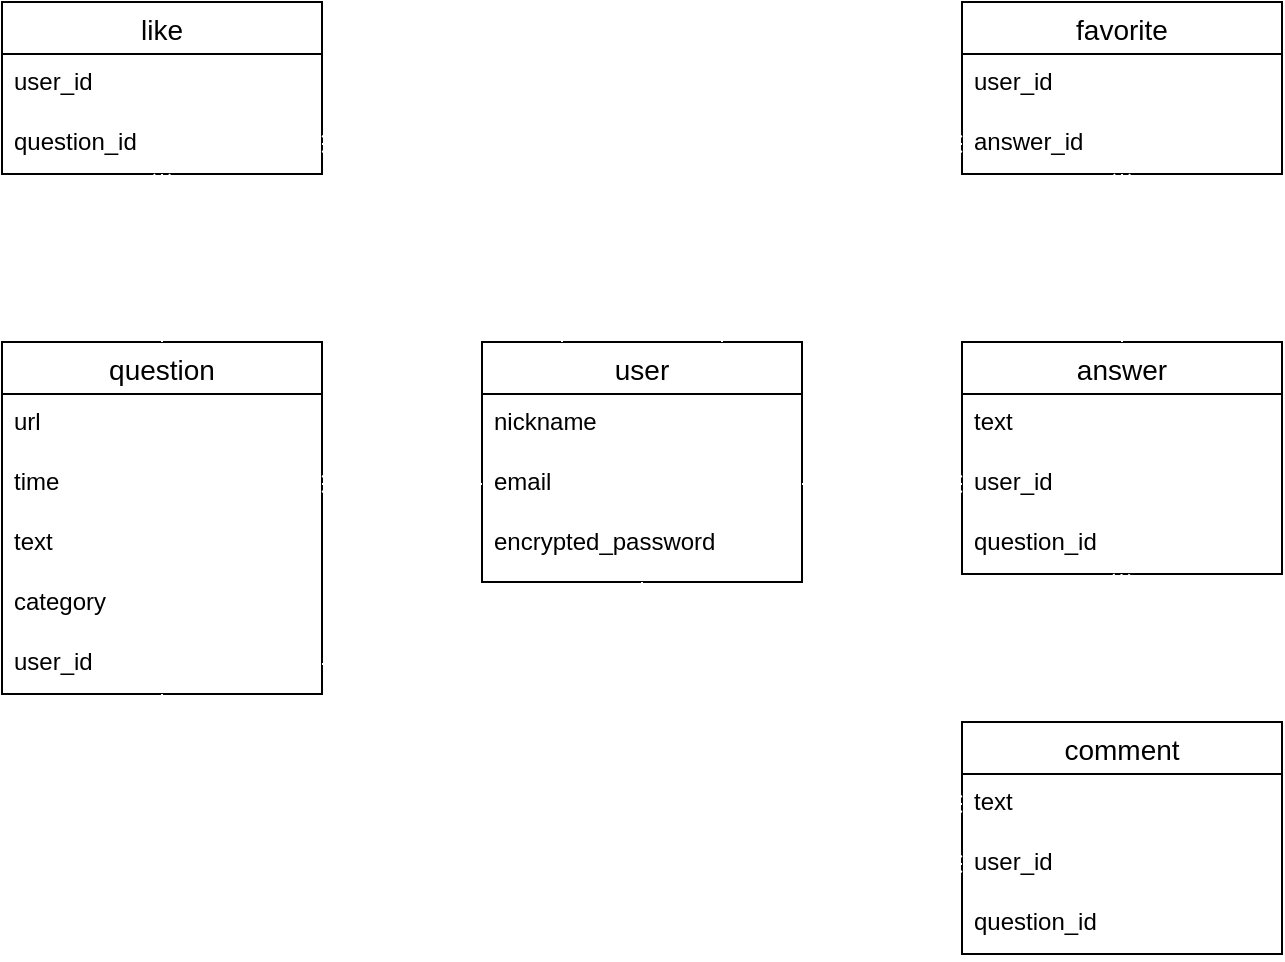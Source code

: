 <mxfile>
    <diagram id="t4B4wnCruLZ6Y6lPsfn-" name="ページ2">
        <mxGraphModel dx="1768" dy="1915" grid="1" gridSize="10" guides="1" tooltips="1" connect="1" arrows="1" fold="1" page="1" pageScale="1" pageWidth="827" pageHeight="1169" math="0" shadow="0">
            <root>
                <mxCell id="GyRWUpsRwullxOFlIDxe-0"/>
                <mxCell id="GyRWUpsRwullxOFlIDxe-1" parent="GyRWUpsRwullxOFlIDxe-0"/>
                <mxCell id="GyRWUpsRwullxOFlIDxe-6" value="answer" style="swimlane;fontStyle=0;childLayout=stackLayout;horizontal=1;startSize=26;horizontalStack=0;resizeParent=1;resizeParentMax=0;resizeLast=0;collapsible=1;marginBottom=0;align=center;fontSize=14;" parent="GyRWUpsRwullxOFlIDxe-1" vertex="1">
                    <mxGeometry x="360" y="110" width="160" height="116" as="geometry"/>
                </mxCell>
                <mxCell id="GyRWUpsRwullxOFlIDxe-7" value="text" style="text;strokeColor=none;fillColor=none;spacingLeft=4;spacingRight=4;overflow=hidden;rotatable=0;points=[[0,0.5],[1,0.5]];portConstraint=eastwest;fontSize=12;" parent="GyRWUpsRwullxOFlIDxe-6" vertex="1">
                    <mxGeometry y="26" width="160" height="30" as="geometry"/>
                </mxCell>
                <mxCell id="68gOTqaKWOkILATAaMOX-2" value="user_id" style="text;strokeColor=none;fillColor=none;spacingLeft=4;spacingRight=4;overflow=hidden;rotatable=0;points=[[0,0.5],[1,0.5]];portConstraint=eastwest;fontSize=12;" parent="GyRWUpsRwullxOFlIDxe-6" vertex="1">
                    <mxGeometry y="56" width="160" height="30" as="geometry"/>
                </mxCell>
                <mxCell id="-RR94L3K3ZirzpsDjrRM-3" value="question_id" style="text;strokeColor=none;fillColor=none;spacingLeft=4;spacingRight=4;overflow=hidden;rotatable=0;points=[[0,0.5],[1,0.5]];portConstraint=eastwest;fontSize=12;" parent="GyRWUpsRwullxOFlIDxe-6" vertex="1">
                    <mxGeometry y="86" width="160" height="30" as="geometry"/>
                </mxCell>
                <mxCell id="GyRWUpsRwullxOFlIDxe-10" value="question" style="swimlane;fontStyle=0;childLayout=stackLayout;horizontal=1;startSize=26;horizontalStack=0;resizeParent=1;resizeParentMax=0;resizeLast=0;collapsible=1;marginBottom=0;align=center;fontSize=14;" parent="GyRWUpsRwullxOFlIDxe-1" vertex="1">
                    <mxGeometry x="-120" y="110" width="160" height="176" as="geometry"/>
                </mxCell>
                <mxCell id="GyRWUpsRwullxOFlIDxe-11" value="url" style="text;strokeColor=none;fillColor=none;spacingLeft=4;spacingRight=4;overflow=hidden;rotatable=0;points=[[0,0.5],[1,0.5]];portConstraint=eastwest;fontSize=12;" parent="GyRWUpsRwullxOFlIDxe-10" vertex="1">
                    <mxGeometry y="26" width="160" height="30" as="geometry"/>
                </mxCell>
                <mxCell id="GyRWUpsRwullxOFlIDxe-12" value="time" style="text;strokeColor=none;fillColor=none;spacingLeft=4;spacingRight=4;overflow=hidden;rotatable=0;points=[[0,0.5],[1,0.5]];portConstraint=eastwest;fontSize=12;" parent="GyRWUpsRwullxOFlIDxe-10" vertex="1">
                    <mxGeometry y="56" width="160" height="30" as="geometry"/>
                </mxCell>
                <mxCell id="GyRWUpsRwullxOFlIDxe-13" value="text" style="text;strokeColor=none;fillColor=none;spacingLeft=4;spacingRight=4;overflow=hidden;rotatable=0;points=[[0,0.5],[1,0.5]];portConstraint=eastwest;fontSize=12;" parent="GyRWUpsRwullxOFlIDxe-10" vertex="1">
                    <mxGeometry y="86" width="160" height="30" as="geometry"/>
                </mxCell>
                <mxCell id="0" value="category" style="text;strokeColor=none;fillColor=none;spacingLeft=4;spacingRight=4;overflow=hidden;rotatable=0;points=[[0,0.5],[1,0.5]];portConstraint=eastwest;fontSize=12;" parent="GyRWUpsRwullxOFlIDxe-10" vertex="1">
                    <mxGeometry y="116" width="160" height="30" as="geometry"/>
                </mxCell>
                <mxCell id="jB3JMa5fjRWTT65x4QC4-1" value="user_id" style="text;strokeColor=none;fillColor=none;spacingLeft=4;spacingRight=4;overflow=hidden;rotatable=0;points=[[0,0.5],[1,0.5]];portConstraint=eastwest;fontSize=12;" parent="GyRWUpsRwullxOFlIDxe-10" vertex="1">
                    <mxGeometry y="146" width="160" height="30" as="geometry"/>
                </mxCell>
                <mxCell id="GyRWUpsRwullxOFlIDxe-14" value="user" style="swimlane;fontStyle=0;childLayout=stackLayout;horizontal=1;startSize=26;horizontalStack=0;resizeParent=1;resizeParentMax=0;resizeLast=0;collapsible=1;marginBottom=0;align=center;fontSize=14;" parent="GyRWUpsRwullxOFlIDxe-1" vertex="1">
                    <mxGeometry x="120" y="110" width="160" height="120" as="geometry"/>
                </mxCell>
                <mxCell id="GyRWUpsRwullxOFlIDxe-15" value="nickname" style="text;strokeColor=none;fillColor=none;spacingLeft=4;spacingRight=4;overflow=hidden;rotatable=0;points=[[0,0.5],[1,0.5]];portConstraint=eastwest;fontSize=12;" parent="GyRWUpsRwullxOFlIDxe-14" vertex="1">
                    <mxGeometry y="26" width="160" height="30" as="geometry"/>
                </mxCell>
                <mxCell id="-RR94L3K3ZirzpsDjrRM-0" value="email" style="text;strokeColor=none;fillColor=none;spacingLeft=4;spacingRight=4;overflow=hidden;rotatable=0;points=[[0,0.5],[1,0.5]];portConstraint=eastwest;fontSize=12;" parent="GyRWUpsRwullxOFlIDxe-14" vertex="1">
                    <mxGeometry y="56" width="160" height="30" as="geometry"/>
                </mxCell>
                <mxCell id="GyRWUpsRwullxOFlIDxe-16" value="encrypted_password" style="text;strokeColor=none;fillColor=none;spacingLeft=4;spacingRight=4;overflow=hidden;rotatable=0;points=[[0,0.5],[1,0.5]];portConstraint=eastwest;fontSize=12;" parent="GyRWUpsRwullxOFlIDxe-14" vertex="1">
                    <mxGeometry y="86" width="160" height="34" as="geometry"/>
                </mxCell>
                <mxCell id="68gOTqaKWOkILATAaMOX-4" value="" style="edgeStyle=none;rounded=0;orthogonalLoop=1;jettySize=auto;html=1;startArrow=ERone;startFill=0;endArrow=ERmany;endFill=0;strokeColor=#FFFFFF;exitX=0;exitY=0.5;exitDx=0;exitDy=0;entryX=1;entryY=0.5;entryDx=0;entryDy=0;" parent="GyRWUpsRwullxOFlIDxe-1" source="-RR94L3K3ZirzpsDjrRM-0" target="GyRWUpsRwullxOFlIDxe-12" edge="1">
                    <mxGeometry relative="1" as="geometry"/>
                </mxCell>
                <mxCell id="-RR94L3K3ZirzpsDjrRM-2" value="" style="edgeStyle=none;rounded=0;orthogonalLoop=1;jettySize=auto;html=1;startArrow=ERone;startFill=0;endArrow=ERmany;endFill=0;strokeColor=#FFFFFF;exitX=1;exitY=0.5;exitDx=0;exitDy=0;entryX=0;entryY=0.5;entryDx=0;entryDy=0;" parent="GyRWUpsRwullxOFlIDxe-1" source="-RR94L3K3ZirzpsDjrRM-0" target="68gOTqaKWOkILATAaMOX-2" edge="1">
                    <mxGeometry relative="1" as="geometry">
                        <mxPoint x="320.96" y="140.002" as="sourcePoint"/>
                        <mxPoint x="320" y="297.01" as="targetPoint"/>
                    </mxGeometry>
                </mxCell>
                <mxCell id="-RR94L3K3ZirzpsDjrRM-4" value="" style="edgeStyle=none;rounded=0;orthogonalLoop=1;jettySize=auto;html=1;startArrow=ERone;startFill=0;endArrow=ERmany;endFill=0;strokeColor=#FFFFFF;exitX=1;exitY=0.5;exitDx=0;exitDy=0;" parent="GyRWUpsRwullxOFlIDxe-1" source="jB3JMa5fjRWTT65x4QC4-1" target="-RR94L3K3ZirzpsDjrRM-3" edge="1">
                    <mxGeometry relative="1" as="geometry">
                        <mxPoint x="330" y="320" as="sourcePoint"/>
                        <mxPoint x="494" y="256" as="targetPoint"/>
                        <Array as="points">
                            <mxPoint x="439" y="271"/>
                        </Array>
                    </mxGeometry>
                </mxCell>
                <mxCell id="1" value="like" style="swimlane;fontStyle=0;childLayout=stackLayout;horizontal=1;startSize=26;horizontalStack=0;resizeParent=1;resizeParentMax=0;resizeLast=0;collapsible=1;marginBottom=0;align=center;fontSize=14;" parent="GyRWUpsRwullxOFlIDxe-1" vertex="1">
                    <mxGeometry x="-120" y="-60" width="160" height="86" as="geometry"/>
                </mxCell>
                <mxCell id="3" value="user_id" style="text;strokeColor=none;fillColor=none;spacingLeft=4;spacingRight=4;overflow=hidden;rotatable=0;points=[[0,0.5],[1,0.5]];portConstraint=eastwest;fontSize=12;" parent="1" vertex="1">
                    <mxGeometry y="26" width="160" height="30" as="geometry"/>
                </mxCell>
                <mxCell id="4" value="question_id" style="text;strokeColor=none;fillColor=none;spacingLeft=4;spacingRight=4;overflow=hidden;rotatable=0;points=[[0,0.5],[1,0.5]];portConstraint=eastwest;fontSize=12;" parent="1" vertex="1">
                    <mxGeometry y="56" width="160" height="30" as="geometry"/>
                </mxCell>
                <mxCell id="5" value="" style="edgeStyle=none;rounded=0;orthogonalLoop=1;jettySize=auto;html=1;startArrow=ERone;startFill=0;endArrow=ERmany;endFill=0;strokeColor=#FFFFFF;exitX=0.25;exitY=0;exitDx=0;exitDy=0;entryX=1;entryY=0.5;entryDx=0;entryDy=0;" parent="GyRWUpsRwullxOFlIDxe-1" source="GyRWUpsRwullxOFlIDxe-14" target="4" edge="1">
                    <mxGeometry relative="1" as="geometry">
                        <mxPoint x="70.96" y="170.002" as="sourcePoint"/>
                        <mxPoint x="30" y="20" as="targetPoint"/>
                        <Array as="points">
                            <mxPoint x="160" y="10"/>
                        </Array>
                    </mxGeometry>
                </mxCell>
                <mxCell id="6" value="" style="edgeStyle=none;rounded=0;orthogonalLoop=1;jettySize=auto;html=1;startArrow=ERone;startFill=0;endArrow=ERmany;endFill=0;strokeColor=#FFFFFF;exitX=0.5;exitY=0;exitDx=0;exitDy=0;" parent="GyRWUpsRwullxOFlIDxe-1" source="GyRWUpsRwullxOFlIDxe-10" target="4" edge="1">
                    <mxGeometry relative="1" as="geometry">
                        <mxPoint x="-60" y="108" as="sourcePoint"/>
                        <mxPoint x="-70" y="36" as="targetPoint"/>
                        <Array as="points"/>
                    </mxGeometry>
                </mxCell>
                <mxCell id="7" value="favorite" style="swimlane;fontStyle=0;childLayout=stackLayout;horizontal=1;startSize=26;horizontalStack=0;resizeParent=1;resizeParentMax=0;resizeLast=0;collapsible=1;marginBottom=0;align=center;fontSize=14;" parent="GyRWUpsRwullxOFlIDxe-1" vertex="1">
                    <mxGeometry x="360" y="-60" width="160" height="86" as="geometry"/>
                </mxCell>
                <mxCell id="8" value="user_id" style="text;strokeColor=none;fillColor=none;spacingLeft=4;spacingRight=4;overflow=hidden;rotatable=0;points=[[0,0.5],[1,0.5]];portConstraint=eastwest;fontSize=12;" parent="7" vertex="1">
                    <mxGeometry y="26" width="160" height="30" as="geometry"/>
                </mxCell>
                <mxCell id="9" value="answer_id" style="text;strokeColor=none;fillColor=none;spacingLeft=4;spacingRight=4;overflow=hidden;rotatable=0;points=[[0,0.5],[1,0.5]];portConstraint=eastwest;fontSize=12;" parent="7" vertex="1">
                    <mxGeometry y="56" width="160" height="30" as="geometry"/>
                </mxCell>
                <mxCell id="10" value="" style="edgeStyle=none;rounded=0;orthogonalLoop=1;jettySize=auto;html=1;startArrow=ERone;startFill=0;endArrow=ERmany;endFill=0;strokeColor=#FFFFFF;exitX=0.75;exitY=0;exitDx=0;exitDy=0;entryX=0;entryY=0.5;entryDx=0;entryDy=0;" parent="GyRWUpsRwullxOFlIDxe-1" source="GyRWUpsRwullxOFlIDxe-14" target="9" edge="1">
                    <mxGeometry relative="1" as="geometry">
                        <mxPoint x="220" y="70" as="sourcePoint"/>
                        <mxPoint x="130" y="70" as="targetPoint"/>
                        <Array as="points">
                            <mxPoint x="240" y="11"/>
                        </Array>
                    </mxGeometry>
                </mxCell>
                <mxCell id="11" value="" style="edgeStyle=none;rounded=0;orthogonalLoop=1;jettySize=auto;html=1;startArrow=ERone;startFill=0;endArrow=ERmany;endFill=0;strokeColor=#FFFFFF;exitX=0.5;exitY=0;exitDx=0;exitDy=0;" parent="GyRWUpsRwullxOFlIDxe-1" source="GyRWUpsRwullxOFlIDxe-6" target="9" edge="1">
                    <mxGeometry relative="1" as="geometry">
                        <mxPoint x="490" y="110" as="sourcePoint"/>
                        <mxPoint x="436" y="20" as="targetPoint"/>
                        <Array as="points"/>
                    </mxGeometry>
                </mxCell>
                <mxCell id="12" value="comment" style="swimlane;fontStyle=0;childLayout=stackLayout;horizontal=1;startSize=26;horizontalStack=0;resizeParent=1;resizeParentMax=0;resizeLast=0;collapsible=1;marginBottom=0;align=center;fontSize=14;" vertex="1" parent="GyRWUpsRwullxOFlIDxe-1">
                    <mxGeometry x="360" y="300" width="160" height="116" as="geometry"/>
                </mxCell>
                <mxCell id="13" value="text" style="text;strokeColor=none;fillColor=none;spacingLeft=4;spacingRight=4;overflow=hidden;rotatable=0;points=[[0,0.5],[1,0.5]];portConstraint=eastwest;fontSize=12;" vertex="1" parent="12">
                    <mxGeometry y="26" width="160" height="30" as="geometry"/>
                </mxCell>
                <mxCell id="15" value="user_id" style="text;strokeColor=none;fillColor=none;spacingLeft=4;spacingRight=4;overflow=hidden;rotatable=0;points=[[0,0.5],[1,0.5]];portConstraint=eastwest;fontSize=12;" vertex="1" parent="12">
                    <mxGeometry y="56" width="160" height="30" as="geometry"/>
                </mxCell>
                <mxCell id="14" value="question_id" style="text;strokeColor=none;fillColor=none;spacingLeft=4;spacingRight=4;overflow=hidden;rotatable=0;points=[[0,0.5],[1,0.5]];portConstraint=eastwest;fontSize=12;" vertex="1" parent="12">
                    <mxGeometry y="86" width="160" height="30" as="geometry"/>
                </mxCell>
                <mxCell id="16" value="" style="edgeStyle=none;rounded=0;orthogonalLoop=1;jettySize=auto;html=1;startArrow=ERone;startFill=0;endArrow=ERmany;endFill=0;strokeColor=#FFFFFF;entryX=0;entryY=0.5;entryDx=0;entryDy=0;" edge="1" parent="GyRWUpsRwullxOFlIDxe-1" source="GyRWUpsRwullxOFlIDxe-16" target="13">
                    <mxGeometry relative="1" as="geometry">
                        <mxPoint x="240" y="220" as="sourcePoint"/>
                        <mxPoint x="340" y="340" as="targetPoint"/>
                        <Array as="points">
                            <mxPoint x="200" y="341"/>
                        </Array>
                    </mxGeometry>
                </mxCell>
                <mxCell id="17" value="" style="edgeStyle=none;rounded=0;orthogonalLoop=1;jettySize=auto;html=1;startArrow=ERone;startFill=0;endArrow=ERmany;endFill=0;strokeColor=#FFFFFF;entryX=0;entryY=0.5;entryDx=0;entryDy=0;" edge="1" parent="GyRWUpsRwullxOFlIDxe-1" source="jB3JMa5fjRWTT65x4QC4-1" target="15">
                    <mxGeometry relative="1" as="geometry">
                        <mxPoint x="190" y="260" as="sourcePoint"/>
                        <mxPoint x="350" y="371" as="targetPoint"/>
                        <Array as="points">
                            <mxPoint x="-40" y="371"/>
                        </Array>
                    </mxGeometry>
                </mxCell>
            </root>
        </mxGraphModel>
    </diagram>
</mxfile>